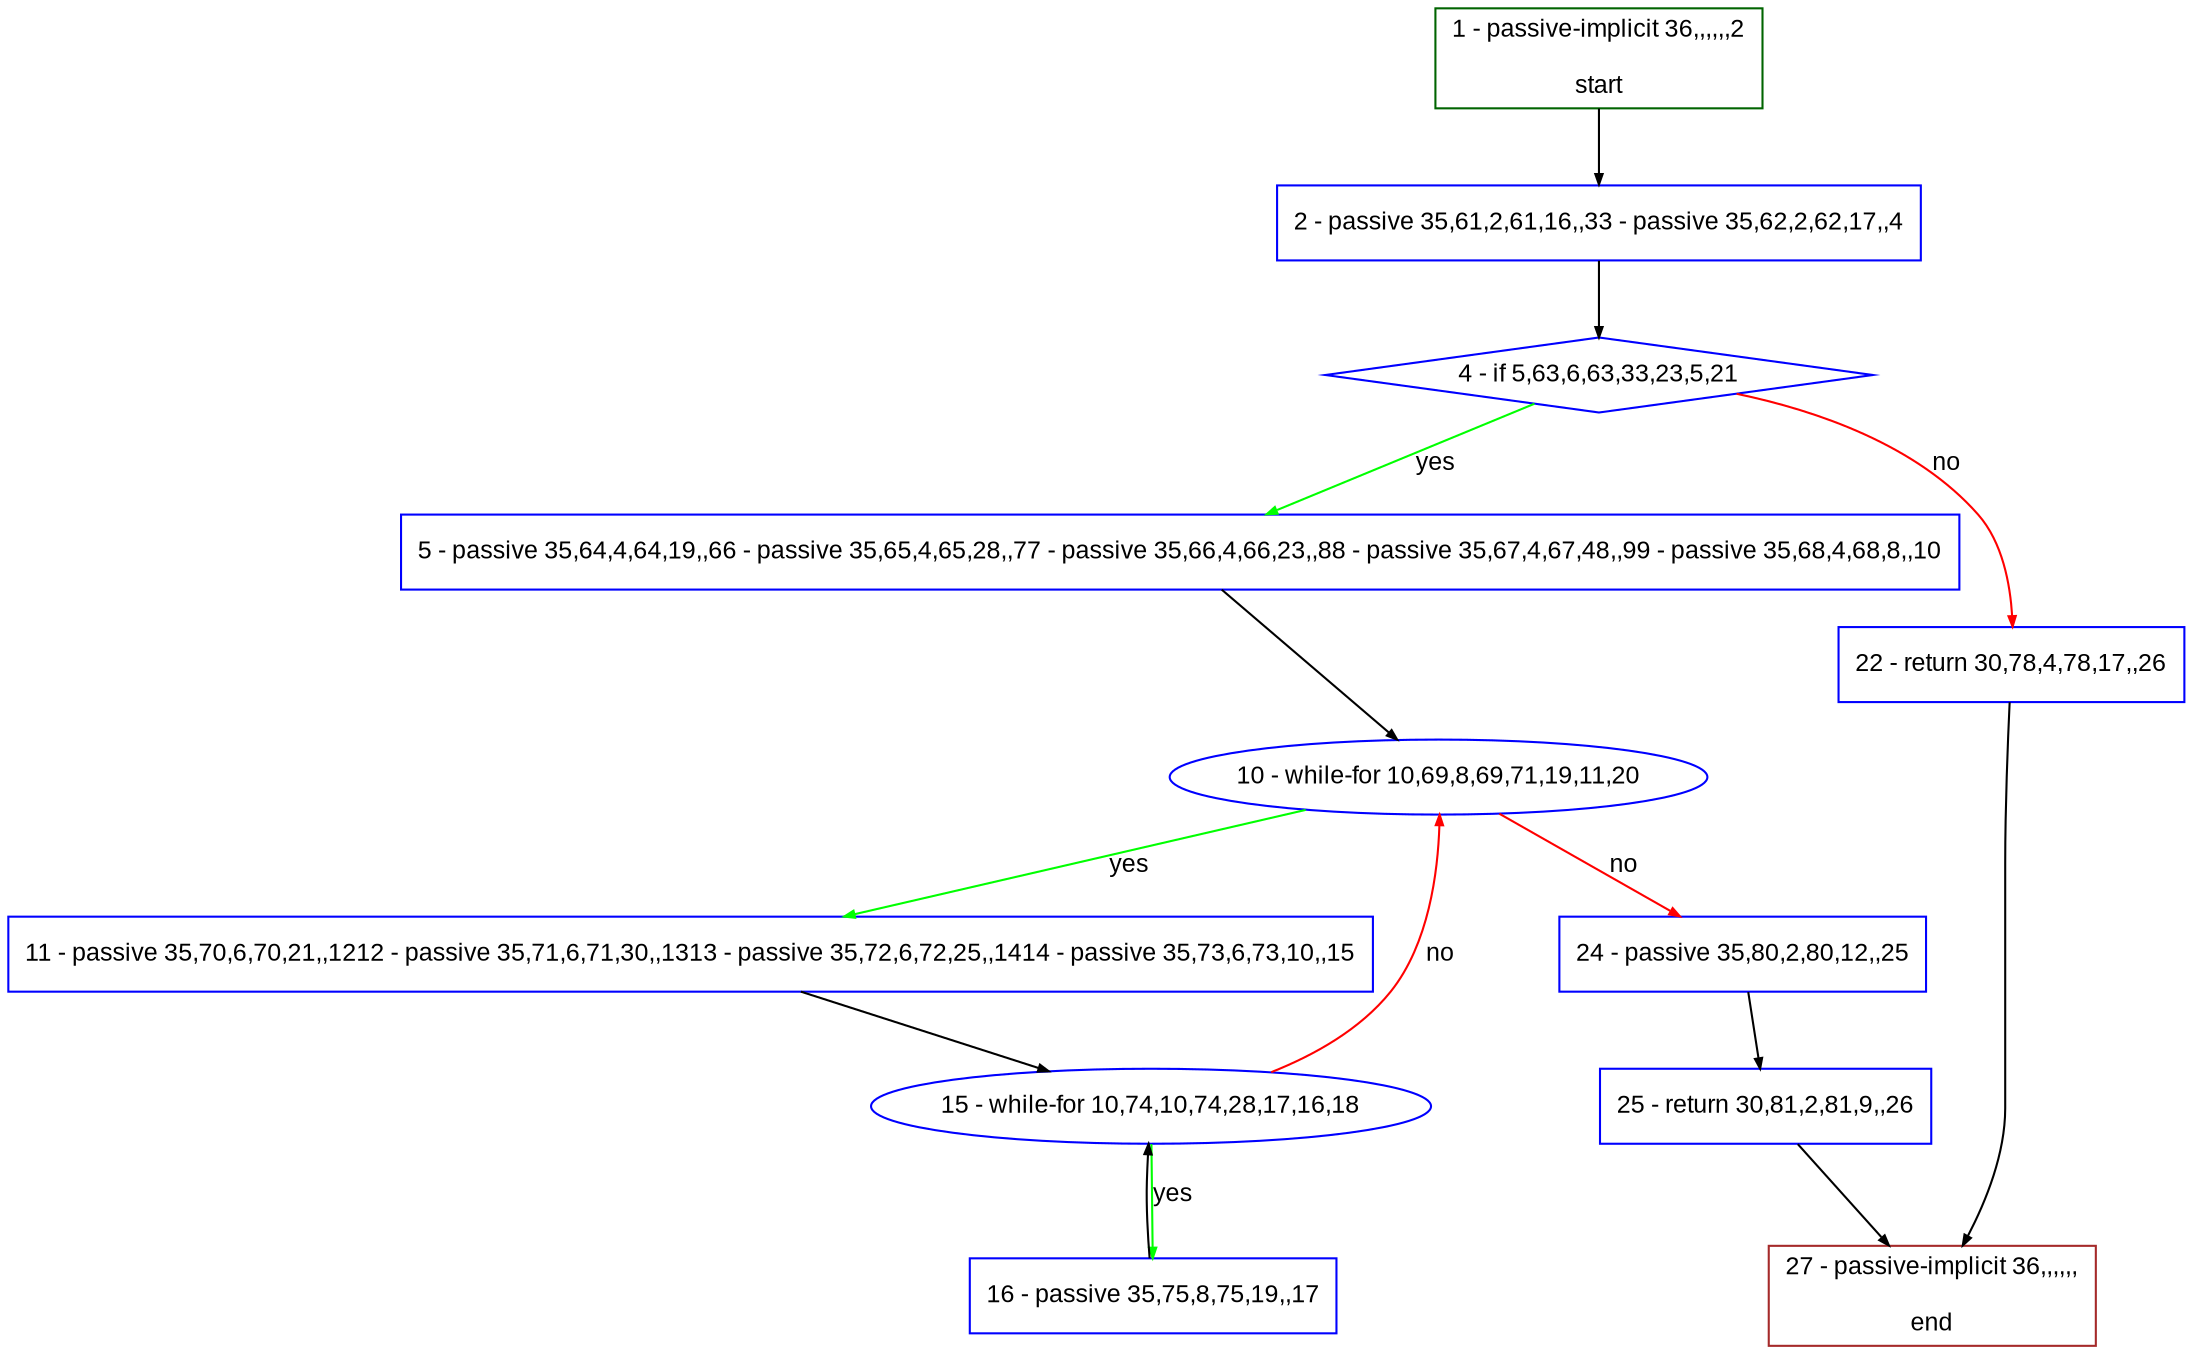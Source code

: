 digraph "" {
  graph [pack="true", label="", fontsize="12", packmode="clust", fontname="Arial", fillcolor="#FFFFCC", bgcolor="white", style="rounded,filled", compound="true"];
  node [node_initialized="no", label="", color="grey", fontsize="12", fillcolor="white", fontname="Arial", style="filled", shape="rectangle", compound="true", fixedsize="false"];
  edge [fontcolor="black", arrowhead="normal", arrowtail="none", arrowsize="0.5", ltail="", label="", color="black", fontsize="12", lhead="", fontname="Arial", dir="forward", compound="true"];
  __N1 [label="2 - passive 35,61,2,61,16,,33 - passive 35,62,2,62,17,,4", color="#0000ff", fillcolor="#ffffff", style="filled", shape="box"];
  __N2 [label="1 - passive-implicit 36,,,,,,2\n\nstart", color="#006400", fillcolor="#ffffff", style="filled", shape="box"];
  __N3 [label="4 - if 5,63,6,63,33,23,5,21", color="#0000ff", fillcolor="#ffffff", style="filled", shape="diamond"];
  __N4 [label="5 - passive 35,64,4,64,19,,66 - passive 35,65,4,65,28,,77 - passive 35,66,4,66,23,,88 - passive 35,67,4,67,48,,99 - passive 35,68,4,68,8,,10", color="#0000ff", fillcolor="#ffffff", style="filled", shape="box"];
  __N5 [label="22 - return 30,78,4,78,17,,26", color="#0000ff", fillcolor="#ffffff", style="filled", shape="box"];
  __N6 [label="10 - while-for 10,69,8,69,71,19,11,20", color="#0000ff", fillcolor="#ffffff", style="filled", shape="oval"];
  __N7 [label="11 - passive 35,70,6,70,21,,1212 - passive 35,71,6,71,30,,1313 - passive 35,72,6,72,25,,1414 - passive 35,73,6,73,10,,15", color="#0000ff", fillcolor="#ffffff", style="filled", shape="box"];
  __N8 [label="24 - passive 35,80,2,80,12,,25", color="#0000ff", fillcolor="#ffffff", style="filled", shape="box"];
  __N9 [label="15 - while-for 10,74,10,74,28,17,16,18", color="#0000ff", fillcolor="#ffffff", style="filled", shape="oval"];
  __N10 [label="16 - passive 35,75,8,75,19,,17", color="#0000ff", fillcolor="#ffffff", style="filled", shape="box"];
  __N11 [label="27 - passive-implicit 36,,,,,,\n\nend", color="#a52a2a", fillcolor="#ffffff", style="filled", shape="box"];
  __N12 [label="25 - return 30,81,2,81,9,,26", color="#0000ff", fillcolor="#ffffff", style="filled", shape="box"];
  __N2 -> __N1 [arrowhead="normal", arrowtail="none", color="#000000", label="", dir="forward"];
  __N1 -> __N3 [arrowhead="normal", arrowtail="none", color="#000000", label="", dir="forward"];
  __N3 -> __N4 [arrowhead="normal", arrowtail="none", color="#00ff00", label="yes", dir="forward"];
  __N3 -> __N5 [arrowhead="normal", arrowtail="none", color="#ff0000", label="no", dir="forward"];
  __N4 -> __N6 [arrowhead="normal", arrowtail="none", color="#000000", label="", dir="forward"];
  __N6 -> __N7 [arrowhead="normal", arrowtail="none", color="#00ff00", label="yes", dir="forward"];
  __N6 -> __N8 [arrowhead="normal", arrowtail="none", color="#ff0000", label="no", dir="forward"];
  __N7 -> __N9 [arrowhead="normal", arrowtail="none", color="#000000", label="", dir="forward"];
  __N9 -> __N6 [arrowhead="normal", arrowtail="none", color="#ff0000", label="no", dir="forward"];
  __N9 -> __N10 [arrowhead="normal", arrowtail="none", color="#00ff00", label="yes", dir="forward"];
  __N10 -> __N9 [arrowhead="normal", arrowtail="none", color="#000000", label="", dir="forward"];
  __N5 -> __N11 [arrowhead="normal", arrowtail="none", color="#000000", label="", dir="forward"];
  __N8 -> __N12 [arrowhead="normal", arrowtail="none", color="#000000", label="", dir="forward"];
  __N12 -> __N11 [arrowhead="normal", arrowtail="none", color="#000000", label="", dir="forward"];
}
